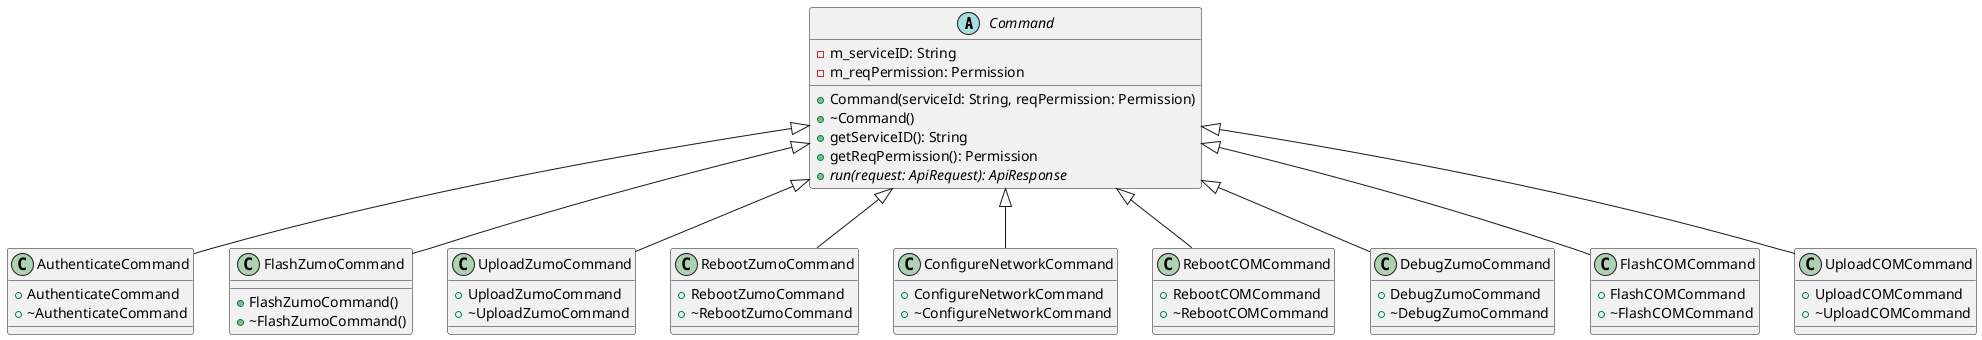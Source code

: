 @startuml

abstract class Command
{
    - m_serviceID: String
    - m_reqPermission: Permission
    + Command(serviceId: String, reqPermission: Permission)
    + ~Command()
    + getServiceID(): String
    + getReqPermission(): Permission
    + {abstract} run(request: ApiRequest): ApiResponse
}

class AuthenticateCommand
{
    + AuthenticateCommand
    + ~AuthenticateCommand
}
Command <|-down-AuthenticateCommand

class FlashZumoCommand
{
    + FlashZumoCommand()
    + ~FlashZumoCommand()
}
Command <|-down-FlashZumoCommand

class UploadZumoCommand
{
    + UploadZumoCommand
    + ~UploadZumoCommand
}
Command <|-down-UploadZumoCommand

class RebootZumoCommand
{
    + RebootZumoCommand
    + ~RebootZumoCommand

}
Command <|-down-RebootZumoCommand

class ConfigureNetworkCommand
{
    + ConfigureNetworkCommand
    + ~ConfigureNetworkCommand
}
Command <|-down-ConfigureNetworkCommand

class RebootCOMCommand
{
    + RebootCOMCommand
    + ~RebootCOMCommand
}
Command <|-down-RebootCOMCommand

class DebugZumoCommand
{
    + DebugZumoCommand
    + ~DebugZumoCommand
}
Command <|-down-DebugZumoCommand

class FlashCOMCommand
{
    + FlashCOMCommand
    + ~FlashCOMCommand
}
Command <|-down-FlashCOMCommand

class UploadCOMCommand
{
    + UploadCOMCommand
    + ~UploadCOMCommand
}
Command <|-down-UploadCOMCommand
@enduml
